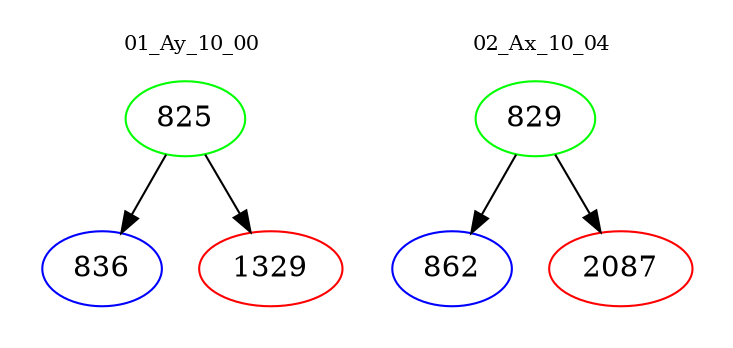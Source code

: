 digraph{
subgraph cluster_0 {
color = white
label = "01_Ay_10_00";
fontsize=10;
T0_825 [label="825", color="green"]
T0_825 -> T0_836 [color="black"]
T0_836 [label="836", color="blue"]
T0_825 -> T0_1329 [color="black"]
T0_1329 [label="1329", color="red"]
}
subgraph cluster_1 {
color = white
label = "02_Ax_10_04";
fontsize=10;
T1_829 [label="829", color="green"]
T1_829 -> T1_862 [color="black"]
T1_862 [label="862", color="blue"]
T1_829 -> T1_2087 [color="black"]
T1_2087 [label="2087", color="red"]
}
}
